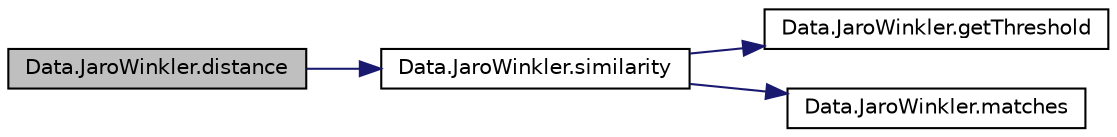 digraph "Data.JaroWinkler.distance"
{
 // LATEX_PDF_SIZE
  edge [fontname="Helvetica",fontsize="10",labelfontname="Helvetica",labelfontsize="10"];
  node [fontname="Helvetica",fontsize="10",shape=record];
  rankdir="LR";
  Node1 [label="Data.JaroWinkler.distance",height=0.2,width=0.4,color="black", fillcolor="grey75", style="filled", fontcolor="black",tooltip="Return 1 - similarity."];
  Node1 -> Node2 [color="midnightblue",fontsize="10",style="solid"];
  Node2 [label="Data.JaroWinkler.similarity",height=0.2,width=0.4,color="black", fillcolor="white", style="filled",URL="$class_data_1_1_jaro_winkler.html#a0c6fa38c7ff4c9c77e0878ae6de9a93b",tooltip="Compute Jaro-Winkler similarity."];
  Node2 -> Node3 [color="midnightblue",fontsize="10",style="solid"];
  Node3 [label="Data.JaroWinkler.getThreshold",height=0.2,width=0.4,color="black", fillcolor="white", style="filled",URL="$class_data_1_1_jaro_winkler.html#a70aa2952750f9deadbc07adea9035181",tooltip="Returns the current value of the threshold used for adding the Winkler bonus."];
  Node2 -> Node4 [color="midnightblue",fontsize="10",style="solid"];
  Node4 [label="Data.JaroWinkler.matches",height=0.2,width=0.4,color="black", fillcolor="white", style="filled",URL="$class_data_1_1_jaro_winkler.html#ab08c6a2206b3fd02154fd45ebaa9041f",tooltip=" "];
}
